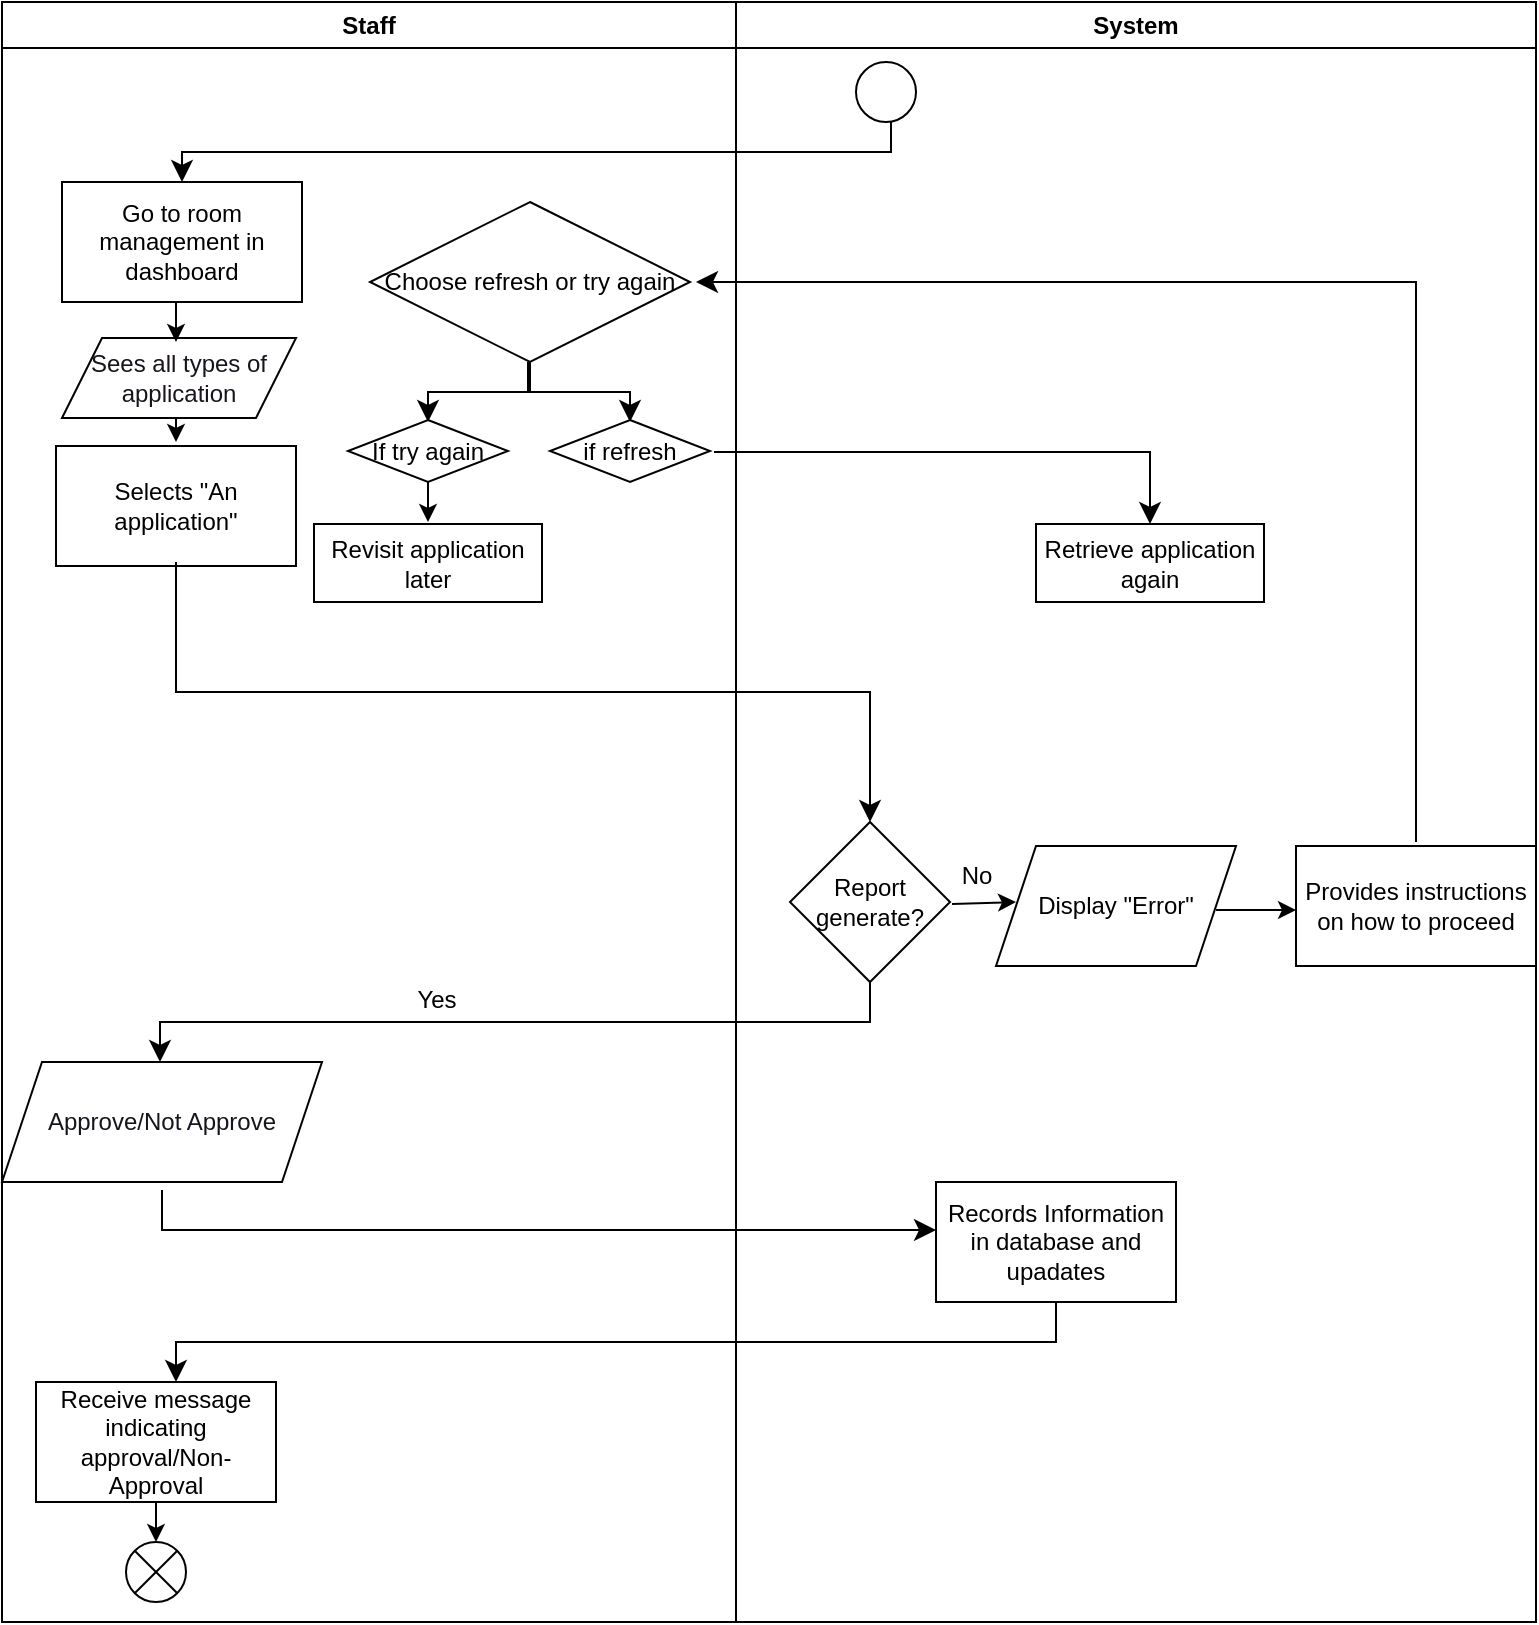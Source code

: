 <mxfile>
    <diagram id="GiLhtcjvvZcC565XbQnH" name="Page-1">
        <mxGraphModel dx="457" dy="1883" grid="1" gridSize="10" guides="1" tooltips="1" connect="1" arrows="1" fold="1" page="1" pageScale="1" pageWidth="850" pageHeight="1100" math="0" shadow="0">
            <root>
                <mxCell id="0"/>
                <mxCell id="1" parent="0"/>
                <mxCell id="2" value="" style="edgeStyle=elbowEdgeStyle;elbow=vertical;endArrow=classic;html=1;curved=0;rounded=0;endSize=8;startSize=8;" parent="1" edge="1">
                    <mxGeometry width="50" height="50" relative="1" as="geometry">
                        <mxPoint x="517.5" y="20" as="sourcePoint"/>
                        <mxPoint x="163" y="50" as="targetPoint"/>
                    </mxGeometry>
                </mxCell>
                <mxCell id="3" value="Go to room management in dashboard" style="rounded=0;whiteSpace=wrap;html=1;" parent="1" vertex="1">
                    <mxGeometry x="103" y="50" width="120" height="60" as="geometry"/>
                </mxCell>
                <mxCell id="4" value="" style="endArrow=classic;html=1;" parent="1" edge="1">
                    <mxGeometry width="50" height="50" relative="1" as="geometry">
                        <mxPoint x="160" y="160" as="sourcePoint"/>
                        <mxPoint x="160" y="180" as="targetPoint"/>
                    </mxGeometry>
                </mxCell>
                <mxCell id="5" value="Selects &quot;An application&quot;" style="rounded=0;whiteSpace=wrap;html=1;" parent="1" vertex="1">
                    <mxGeometry x="100" y="182" width="120" height="60" as="geometry"/>
                </mxCell>
                <mxCell id="6" value="" style="edgeStyle=elbowEdgeStyle;elbow=vertical;endArrow=classic;html=1;curved=0;rounded=0;endSize=8;startSize=8;entryX=0.5;entryY=0;entryDx=0;entryDy=0;" parent="1" target="9" edge="1">
                    <mxGeometry width="50" height="50" relative="1" as="geometry">
                        <mxPoint x="160" y="240" as="sourcePoint"/>
                        <mxPoint x="510" y="280" as="targetPoint"/>
                    </mxGeometry>
                </mxCell>
                <mxCell id="9" value="Report generate?" style="rhombus;whiteSpace=wrap;html=1;" parent="1" vertex="1">
                    <mxGeometry x="467" y="370" width="80" height="80" as="geometry"/>
                </mxCell>
                <mxCell id="10" value="" style="edgeStyle=elbowEdgeStyle;elbow=vertical;endArrow=classic;html=1;curved=0;rounded=0;endSize=8;startSize=8;" parent="1" edge="1">
                    <mxGeometry width="50" height="50" relative="1" as="geometry">
                        <mxPoint x="507" y="450" as="sourcePoint"/>
                        <mxPoint x="152" y="490" as="targetPoint"/>
                    </mxGeometry>
                </mxCell>
                <mxCell id="14" value="Receive message indicating approval/Non-Approval" style="rounded=0;whiteSpace=wrap;html=1;" parent="1" vertex="1">
                    <mxGeometry x="90" y="650" width="120" height="60" as="geometry"/>
                </mxCell>
                <mxCell id="15" value="" style="endArrow=classic;html=1;" parent="1" edge="1">
                    <mxGeometry width="50" height="50" relative="1" as="geometry">
                        <mxPoint x="150" y="710" as="sourcePoint"/>
                        <mxPoint x="150" y="730" as="targetPoint"/>
                    </mxGeometry>
                </mxCell>
                <mxCell id="16" value="Yes" style="text;html=1;align=center;verticalAlign=middle;resizable=0;points=[];autosize=1;strokeColor=none;fillColor=none;" parent="1" vertex="1">
                    <mxGeometry x="270" y="444" width="40" height="30" as="geometry"/>
                </mxCell>
                <mxCell id="17" value="" style="endArrow=classic;html=1;" parent="1" edge="1">
                    <mxGeometry width="50" height="50" relative="1" as="geometry">
                        <mxPoint x="548" y="411" as="sourcePoint"/>
                        <mxPoint x="580" y="410" as="targetPoint"/>
                    </mxGeometry>
                </mxCell>
                <mxCell id="18" value="No" style="text;html=1;align=center;verticalAlign=middle;resizable=0;points=[];autosize=1;strokeColor=none;fillColor=none;" parent="1" vertex="1">
                    <mxGeometry x="540" y="382" width="40" height="30" as="geometry"/>
                </mxCell>
                <mxCell id="19" value="Display &quot;Error&quot;" style="shape=parallelogram;perimeter=parallelogramPerimeter;whiteSpace=wrap;html=1;fixedSize=1;" parent="1" vertex="1">
                    <mxGeometry x="570" y="382" width="120" height="60" as="geometry"/>
                </mxCell>
                <mxCell id="20" value="" style="endArrow=classic;html=1;" parent="1" edge="1">
                    <mxGeometry width="50" height="50" relative="1" as="geometry">
                        <mxPoint x="680" y="414" as="sourcePoint"/>
                        <mxPoint x="720" y="414" as="targetPoint"/>
                    </mxGeometry>
                </mxCell>
                <mxCell id="21" value="Provides instructions on how to proceed" style="rounded=0;whiteSpace=wrap;html=1;" parent="1" vertex="1">
                    <mxGeometry x="720" y="382" width="120" height="60" as="geometry"/>
                </mxCell>
                <mxCell id="22" value="" style="edgeStyle=elbowEdgeStyle;elbow=vertical;endArrow=classic;html=1;curved=0;rounded=0;endSize=8;startSize=8;" parent="1" edge="1">
                    <mxGeometry width="50" height="50" relative="1" as="geometry">
                        <mxPoint x="780" y="380" as="sourcePoint"/>
                        <mxPoint x="420" y="100" as="targetPoint"/>
                        <Array as="points">
                            <mxPoint x="590" y="100"/>
                        </Array>
                    </mxGeometry>
                </mxCell>
                <mxCell id="23" value="Choose refresh or try again" style="rhombus;whiteSpace=wrap;html=1;fontFamily=Helvetica;fontSize=12;fontColor=default;align=center;strokeColor=default;fillColor=default;" parent="1" vertex="1">
                    <mxGeometry x="257" y="60" width="160" height="80" as="geometry"/>
                </mxCell>
                <mxCell id="24" value="" style="edgeStyle=elbowEdgeStyle;elbow=vertical;endArrow=classic;html=1;curved=0;rounded=0;endSize=8;startSize=8;" parent="1" edge="1">
                    <mxGeometry width="50" height="50" relative="1" as="geometry">
                        <mxPoint x="336" y="140" as="sourcePoint"/>
                        <mxPoint x="286" y="170" as="targetPoint"/>
                    </mxGeometry>
                </mxCell>
                <mxCell id="25" value="" style="edgeStyle=elbowEdgeStyle;elbow=vertical;endArrow=classic;html=1;curved=0;rounded=0;endSize=8;startSize=8;" parent="1" edge="1">
                    <mxGeometry width="50" height="50" relative="1" as="geometry">
                        <mxPoint x="337" y="140" as="sourcePoint"/>
                        <mxPoint x="387" y="170" as="targetPoint"/>
                    </mxGeometry>
                </mxCell>
                <mxCell id="26" value="If try again" style="rhombus;whiteSpace=wrap;html=1;" parent="1" vertex="1">
                    <mxGeometry x="246" y="169" width="80" height="31" as="geometry"/>
                </mxCell>
                <mxCell id="27" value="if refresh" style="rhombus;whiteSpace=wrap;html=1;" parent="1" vertex="1">
                    <mxGeometry x="347" y="169" width="80" height="31" as="geometry"/>
                </mxCell>
                <mxCell id="28" value="" style="endArrow=classic;html=1;" parent="1" edge="1">
                    <mxGeometry width="50" height="50" relative="1" as="geometry">
                        <mxPoint x="286" y="200" as="sourcePoint"/>
                        <mxPoint x="286" y="220" as="targetPoint"/>
                    </mxGeometry>
                </mxCell>
                <mxCell id="29" value="Revisit application later" style="rounded=0;whiteSpace=wrap;html=1;" parent="1" vertex="1">
                    <mxGeometry x="229" y="221" width="114" height="39" as="geometry"/>
                </mxCell>
                <mxCell id="30" value="Retrieve application again" style="rounded=0;whiteSpace=wrap;html=1;" parent="1" vertex="1">
                    <mxGeometry x="590" y="221" width="114" height="39" as="geometry"/>
                </mxCell>
                <mxCell id="32" value="" style="ellipse;" parent="1" vertex="1">
                    <mxGeometry x="500" y="-10" width="30" height="30" as="geometry"/>
                </mxCell>
                <mxCell id="33" value="" style="shape=sumEllipse;perimeter=ellipsePerimeter;whiteSpace=wrap;html=1;backgroundOutline=1;" parent="1" vertex="1">
                    <mxGeometry x="135" y="730" width="30" height="30" as="geometry"/>
                </mxCell>
                <mxCell id="34" value="&lt;font color=&quot;#18141d&quot;&gt;Approve/Not Approve&lt;/font&gt;" style="shape=parallelogram;perimeter=parallelogramPerimeter;whiteSpace=wrap;html=1;fixedSize=1;fontFamily=Helvetica;fontSize=12;fontColor=rgb(240, 240, 240);align=center;strokeColor=#000000;fillColor=#FFFFFF;" parent="1" vertex="1">
                    <mxGeometry x="73" y="490" width="160" height="60" as="geometry"/>
                </mxCell>
                <mxCell id="36" value="&lt;font color=&quot;#18141d&quot;&gt;Sees all types of application&lt;/font&gt;" style="shape=parallelogram;perimeter=parallelogramPerimeter;whiteSpace=wrap;html=1;fixedSize=1;fontFamily=Helvetica;fontSize=12;fontColor=rgb(240, 240, 240);align=center;strokeColor=#000000;fillColor=#FFFFFF;" parent="1" vertex="1">
                    <mxGeometry x="103" y="128" width="117" height="40" as="geometry"/>
                </mxCell>
                <mxCell id="37" value="" style="endArrow=classic;html=1;" parent="1" edge="1">
                    <mxGeometry width="50" height="50" relative="1" as="geometry">
                        <mxPoint x="160" y="110" as="sourcePoint"/>
                        <mxPoint x="160" y="130" as="targetPoint"/>
                    </mxGeometry>
                </mxCell>
                <mxCell id="38" value="" style="edgeStyle=elbowEdgeStyle;elbow=vertical;endArrow=classic;html=1;curved=0;rounded=0;endSize=8;startSize=8;" parent="1" edge="1">
                    <mxGeometry width="50" height="50" relative="1" as="geometry">
                        <mxPoint x="153" y="554" as="sourcePoint"/>
                        <mxPoint x="540" y="574" as="targetPoint"/>
                        <Array as="points">
                            <mxPoint x="370" y="574"/>
                        </Array>
                    </mxGeometry>
                </mxCell>
                <mxCell id="39" value="Records Information in database and upadates" style="rounded=0;whiteSpace=wrap;html=1;" parent="1" vertex="1">
                    <mxGeometry x="540" y="550" width="120" height="60" as="geometry"/>
                </mxCell>
                <mxCell id="40" value="" style="edgeStyle=elbowEdgeStyle;elbow=vertical;endArrow=classic;html=1;curved=0;rounded=0;endSize=8;startSize=8;exitX=0.5;exitY=1;exitDx=0;exitDy=0;" parent="1" source="39" edge="1">
                    <mxGeometry width="50" height="50" relative="1" as="geometry">
                        <mxPoint x="515" y="610" as="sourcePoint"/>
                        <mxPoint x="160" y="650" as="targetPoint"/>
                    </mxGeometry>
                </mxCell>
                <mxCell id="41" value="" style="edgeStyle=elbowEdgeStyle;elbow=vertical;endArrow=classic;html=1;curved=0;rounded=0;endSize=8;startSize=8;entryX=0.5;entryY=0;entryDx=0;entryDy=0;" parent="1" target="30" edge="1">
                    <mxGeometry width="50" height="50" relative="1" as="geometry">
                        <mxPoint x="429" y="185" as="sourcePoint"/>
                        <mxPoint x="479" y="135" as="targetPoint"/>
                        <Array as="points">
                            <mxPoint x="540" y="185"/>
                        </Array>
                    </mxGeometry>
                </mxCell>
                <mxCell id="42" value="Staff" style="swimlane;whiteSpace=wrap;html=1;" parent="1" vertex="1">
                    <mxGeometry x="73" y="-40" width="367" height="810" as="geometry"/>
                </mxCell>
                <mxCell id="43" value="System" style="swimlane;whiteSpace=wrap;html=1;" parent="1" vertex="1">
                    <mxGeometry x="440" y="-40" width="400" height="810" as="geometry"/>
                </mxCell>
            </root>
        </mxGraphModel>
    </diagram>
</mxfile>